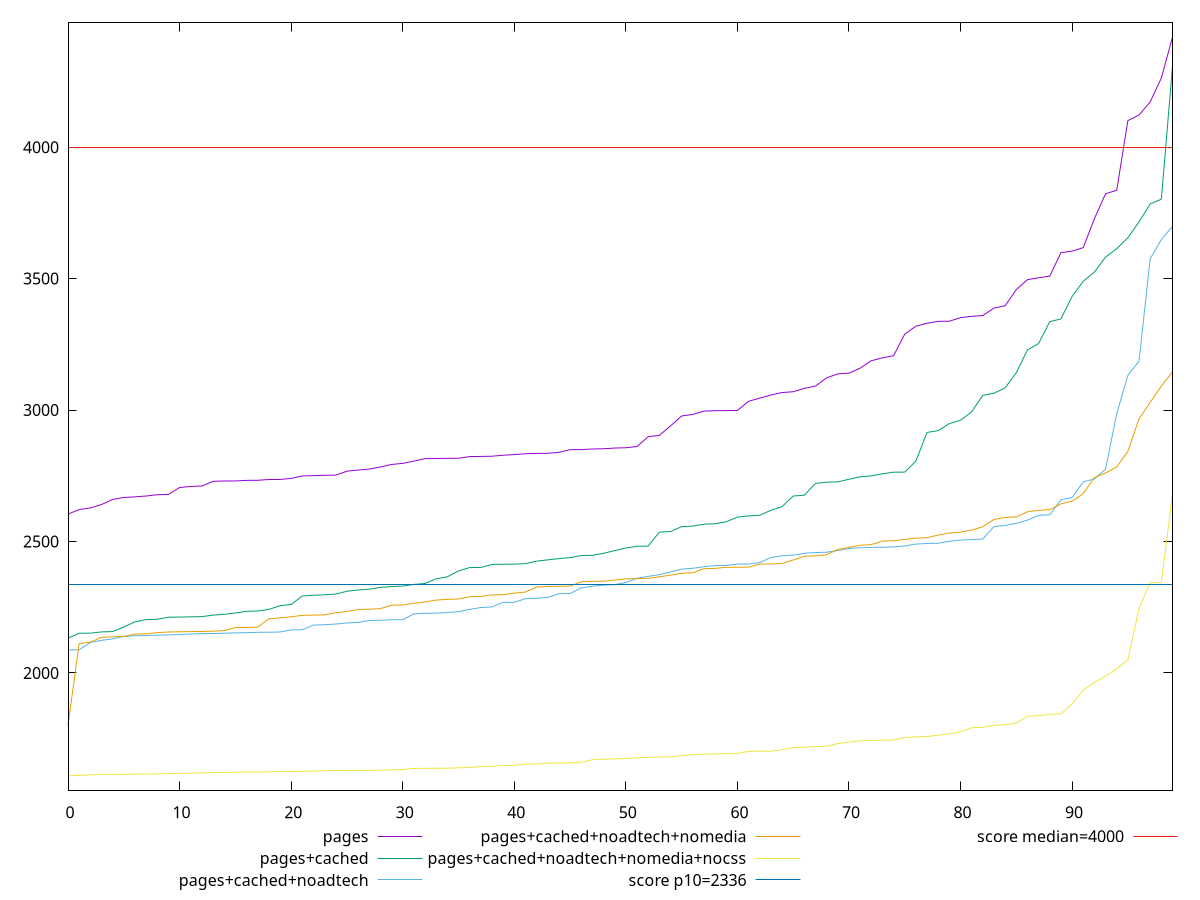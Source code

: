 reset

$pages <<EOF
0 2604.1645
1 2621.5040000000004
2 2627.5814999999993
3 2640.3745
4 2659.9655000000002
5 2667.4555
6 2669.7995
7 2672.9449999999993
8 2678.0054999999993
9 2679.1440000000002
10 2705.339
11 2709.5369999999994
12 2710.9155000000005
13 2728.9795000000004
14 2730.206
15 2730.2630000000004
16 2732.5
17 2732.8995
18 2735.633
19 2736.0480000000002
20 2739.9024999999997
21 2749.401
22 2750.3820000000005
23 2751.7385000000004
24 2752.4465
25 2767.3900000000003
26 2771.7000000000003
27 2775.4930000000004
28 2783.3190000000004
29 2792.9925000000003
30 2797.0575000000003
31 2805.7925000000005
32 2815.1364999999996
33 2815.964
34 2816.1820000000007
35 2816.5340000000006
36 2822.9210000000003
37 2823.6494999999995
38 2824.304000000001
39 2828.1054999999997
40 2830.4435000000003
41 2833.8730000000005
42 2834.8104999999996
43 2835.629999999999
44 2838.9779999999996
45 2849.4404999999997
46 2849.4555
47 2851.807
48 2852.6800000000003
49 2855.4545
50 2856.5780000000004
51 2861.183
52 2898.385
53 2903.63
54 2939.3369999999995
55 2977.3815000000004
56 2983.3509999999997
57 2995.8160000000007
58 2997.4785
59 2997.9894999999997
60 2998.5235000000002
61 3033.277
62 3045.399
63 3057.0945
64 3066.6295
65 3069.638499999999
66 3082.663
67 3091.254
68 3122.7130000000006
69 3137.6169999999993
70 3140.363
71 3159.2075000000004
72 3187.6814999999997
73 3198.5915000000005
74 3206.6719999999996
75 3288.76
76 3319.08
77 3330.116
78 3337.5775
79 3337.9669999999996
80 3351.706
81 3356.3960000000006
82 3359.6040000000003
83 3387.9880000000007
84 3396.674
85 3458.2464999999993
86 3496.0364999999993
87 3503.0660000000007
88 3509.4514999999997
89 3598.803000000001
90 3604.431499999999
91 3617.9570000000003
92 3727.8165
93 3822.9269999999997
94 3836.048
95 4101.014
96 4122.410500000001
97 4172.093000000001
98 4262.853000000001
99 4418.756999999999
EOF

$pagesCached <<EOF
0 2132.3865
1 2150.951
2 2151.2744999999995
3 2156.0265
4 2157.325
5 2174.9300000000003
6 2194.3505
7 2202.8135
8 2204.168
9 2211.9834999999994
10 2212.4345000000003
11 2213.3859999999995
12 2214.1615
13 2219.9695
14 2222.9284999999995
15 2228.0395
16 2234.5775000000003
17 2235.5925
18 2241.6229999999996
19 2255.483
20 2260.353
21 2292.8555
22 2295.4514999999997
23 2297.324
24 2299.9835000000003
25 2310.7085
26 2315.5104999999994
27 2318.5734999999995
28 2325.3589999999995
29 2328.5190000000002
30 2330.492
31 2336.657
32 2340.1354999999994
33 2357.9535000000005
34 2365.758
35 2387.8825
36 2400.777
37 2401.365
38 2412.8435000000004
39 2413.5584999999996
40 2413.7125
41 2415.808
42 2425.2515
43 2430.1794999999997
44 2434.7885000000006
45 2438.4519999999993
46 2446.5255000000006
47 2447.2639999999997
48 2455.1055
49 2465.223
50 2475.0814999999993
51 2481.7255
52 2482.4255
53 2535.5639999999994
54 2537.974
55 2556.4379999999996
56 2558.5229999999992
57 2565.7325
58 2567.6259999999997
59 2574.9505
60 2592.7129999999997
61 2597.3385000000003
62 2599.7019999999998
63 2618.8999999999996
64 2632.6639999999998
65 2672.955
66 2676.0694999999996
67 2721.0855
68 2725.7999999999993
69 2726.6759999999995
70 2736.872999999999
71 2746.2094999999995
72 2749.4560000000006
73 2757.4354999999996
74 2763.736000000001
75 2763.8329999999996
76 2806.1319999999996
77 2914.8695
78 2921.738
79 2948.6845000000003
80 2961.3115
81 2993.331500000001
82 3056.1195000000007
83 3064.051
84 3084.538000000001
85 3142.2345000000005
86 3228.8305
87 3253.1020000000008
88 3336.325999999999
89 3346.6855000000005
90 3431.9945000000002
91 3490.022
92 3525.0095
93 3581.8775
94 3613.8469999999998
95 3655.3720000000003
96 3715.7509999999997
97 3784.3784999999993
98 3802.1020000000008
99 4307.1055
EOF

$pagesCachedNoadtech <<EOF
0 2087.5954999999994
1 2087.6465
2 2115.8985000000002
3 2123.8900000000003
4 2129.4725
5 2139.2074999999995
6 2141.2920000000004
7 2142.2395
8 2144.0365
9 2144.6085000000003
10 2145.973
11 2147.9965
12 2149.905
13 2149.938
14 2151.0159999999996
15 2152.3414999999995
16 2153.1995
17 2154.591
18 2154.8715
19 2155.8559999999998
20 2163.6165
21 2164.4965
22 2182.025
23 2183.4165
24 2186.0235000000002
25 2190.0769999999998
26 2192.046
27 2199.339
28 2200.3565
29 2202.2650000000003
30 2202.6225
31 2224.3859999999995
32 2226.9930000000004
33 2227.268
34 2229.974
35 2233.0349999999994
36 2242.0025
37 2248.7034999999996
38 2251.2259999999997
39 2268.3199999999997
40 2268.4465000000005
41 2282.7574999999997
42 2283.786
43 2287.405
44 2301.3055
45 2301.969
46 2323.4464999999996
47 2329.9805
48 2333.8525
49 2335.9825
50 2343.9065
51 2360.0675
52 2367.2079999999996
53 2373.9395000000004
54 2383.732
55 2394.8475
56 2398.1420000000003
57 2403.9224999999997
58 2408.3885
59 2409.0445
60 2413.96
61 2414.1690000000003
62 2419.9384999999997
63 2439.0675
64 2445.8545000000004
65 2448.1095
66 2455.3214999999996
67 2457.8185
68 2459.115
69 2465.58
70 2473.2170000000006
71 2476.1150000000007
72 2477.3965
73 2477.8450000000007
74 2479.5245000000004
75 2482.9630000000006
76 2490.1545000000006
77 2492.4120000000003
78 2493.5249999999996
79 2500.6125
80 2505.674000000001
81 2507.218
82 2509.5734999999995
83 2557.0545
84 2560.7545
85 2569.1904999999997
86 2581.4359999999997
87 2599.2825000000003
88 2601.9665000000005
89 2658.1549999999997
90 2667.2459999999996
91 2727.0160000000005
92 2737.7479999999996
93 2775.196
94 2986.1995
95 3131.8640000000005
96 3185.924
97 3575.0975
98 3648.2659999999996
99 3699.0849999999996
EOF

$pagesCachedNoadtechNomedia <<EOF
0 1800.2255
1 2112.1145
2 2117.1029999999996
3 2135.4675
4 2137.2929999999997
5 2138.883
6 2147.8865
7 2148.5575
8 2153.4965
9 2155.6800000000003
10 2156.5105
11 2157.2114999999994
12 2157.7095
13 2158.9085000000005
14 2161.028
15 2172.5155
16 2172.8290000000006
17 2174.457
18 2206.049
19 2209.9045000000006
20 2213.5550000000003
21 2218.9465
22 2219.9805
23 2220.668
24 2229.0829999999996
25 2233.6645
26 2240.941
27 2242.3875
28 2244.582
29 2257.6225
30 2258.288
31 2264.6735000000003
32 2270.0600000000004
33 2277.1420000000003
34 2279.7545
35 2281.3329999999996
36 2289.8095000000003
37 2291.154
38 2296.6009999999997
39 2297.701
40 2303.553
41 2307.7275
42 2326.5649999999996
43 2329.2394999999997
44 2329.7605000000003
45 2330.274
46 2346.915
47 2348.356
48 2348.7974999999997
49 2353.4805
50 2357.684
51 2358.652
52 2359.7905
53 2365.6089999999995
54 2372.1435
55 2379.185
56 2381.048
57 2396.474
58 2397.7785
59 2401.8435000000004
60 2401.9915
61 2402.7235
62 2413.9420000000005
63 2414.4855
64 2416.3524999999995
65 2429.459
66 2444.002
67 2445.298999999999
68 2449.9029999999993
69 2469.8565
70 2477.744
71 2485.6980000000003
72 2488.1355
73 2501.7509999999997
74 2502.616
75 2507.7515000000003
76 2512.7619999999997
77 2514.5679999999998
78 2524.2350000000006
79 2532.4079999999994
80 2535.4275
81 2543.3364999999994
82 2556.2025000000003
83 2583.8440000000005
84 2591.3035
85 2593.7225
86 2613.1800000000003
87 2618.4080000000004
88 2621.02
89 2643.1730000000007
90 2653.8589999999995
91 2681.7740000000003
92 2743.5739999999996
93 2760.515000000001
94 2783.5115000000005
95 2842.684
96 2966.6499999999996
97 3029.2000000000007
98 3090.7035000000005
99 3145.2049999999995
EOF

$pagesCachedNoadtechNomediaNocss <<EOF
0 1608.796
1 1610.2094500000003
2 1612.161
3 1614.1460000000002
4 1614.3035
5 1614.4359999999997
6 1615.0014999999999
7 1615.298
8 1615.6395000000002
9 1617.129
10 1618.087
11 1618.181
12 1620.205
13 1620.4834999999998
14 1621.8134999999997
15 1622.2804999999998
16 1623.1870000000001
17 1623.3294999999998
18 1624.1240000000003
19 1625.446
20 1625.698
21 1625.7885
22 1626.1765
23 1628.1679999999997
24 1628.6699999999998
25 1628.9805000000001
26 1629.232
27 1629.4015000000002
28 1630.05
29 1631.4014999999997
30 1632.5335000000002
31 1636.7239999999997
32 1637.085
33 1637.371
34 1637.4720000000002
35 1638.919
36 1640.629
37 1643.533
38 1644.9660000000001
39 1647.5955
40 1648.538
41 1653.1725
42 1653.7134999999998
43 1657.0014999999999
44 1657.3890000000001
45 1657.9035000000001
46 1660.3885
47 1669.6665
48 1672.081
49 1672.8715
50 1674.603
51 1677.0105
52 1679.0004999999996
53 1680.2595000000001
54 1680.7389999999998
55 1685.1325
56 1689.4355
57 1690.9685
58 1692.0595
59 1692.6484999999998
60 1693.8310000000001
61 1701.8895000000002
62 1702.2984999999999
63 1702.3825
64 1707.7095
65 1715.6125000000002
66 1717.3995
67 1719.9115000000002
68 1721.1619999999998
69 1731.1809999999998
70 1737.0149999999999
71 1741.7345
72 1743.196
73 1744.1074999999998
74 1744.777
75 1754.5915
76 1756.4229999999998
77 1758.042
78 1763.263
79 1768.779
80 1775.9425
81 1791.7630000000001
82 1793.4695000000002
83 1800.2740000000001
84 1802.8714999999997
85 1808.6005000000002
86 1835.5080000000003
87 1837.913
88 1843.0184999999997
89 1843.74
90 1882.6185
91 1935.3054999999995
92 1964.2269999999999
93 1987.416
94 2016.0080000000007
95 2049.8445
96 2244.8514999999998
97 2343.4399999999996
98 2343.779
99 2677.1759999999995
EOF

set key outside below
set xrange [0:99]
set yrange [1552.59678:4474.956219999998]
set trange [1552.59678:4474.956219999998]
set terminal svg size 640, 580 enhanced background rgb 'white'
set output "report_00013_2021-02-09T12-04-24.940Z/first-contentful-paint/comparison/sorted/all_raw.svg"

plot $pages title "pages" with line, \
     $pagesCached title "pages+cached" with line, \
     $pagesCachedNoadtech title "pages+cached+noadtech" with line, \
     $pagesCachedNoadtechNomedia title "pages+cached+noadtech+nomedia" with line, \
     $pagesCachedNoadtechNomediaNocss title "pages+cached+noadtech+nomedia+nocss" with line, \
     2336 title "score p10=2336", \
     4000 title "score median=4000"

reset
